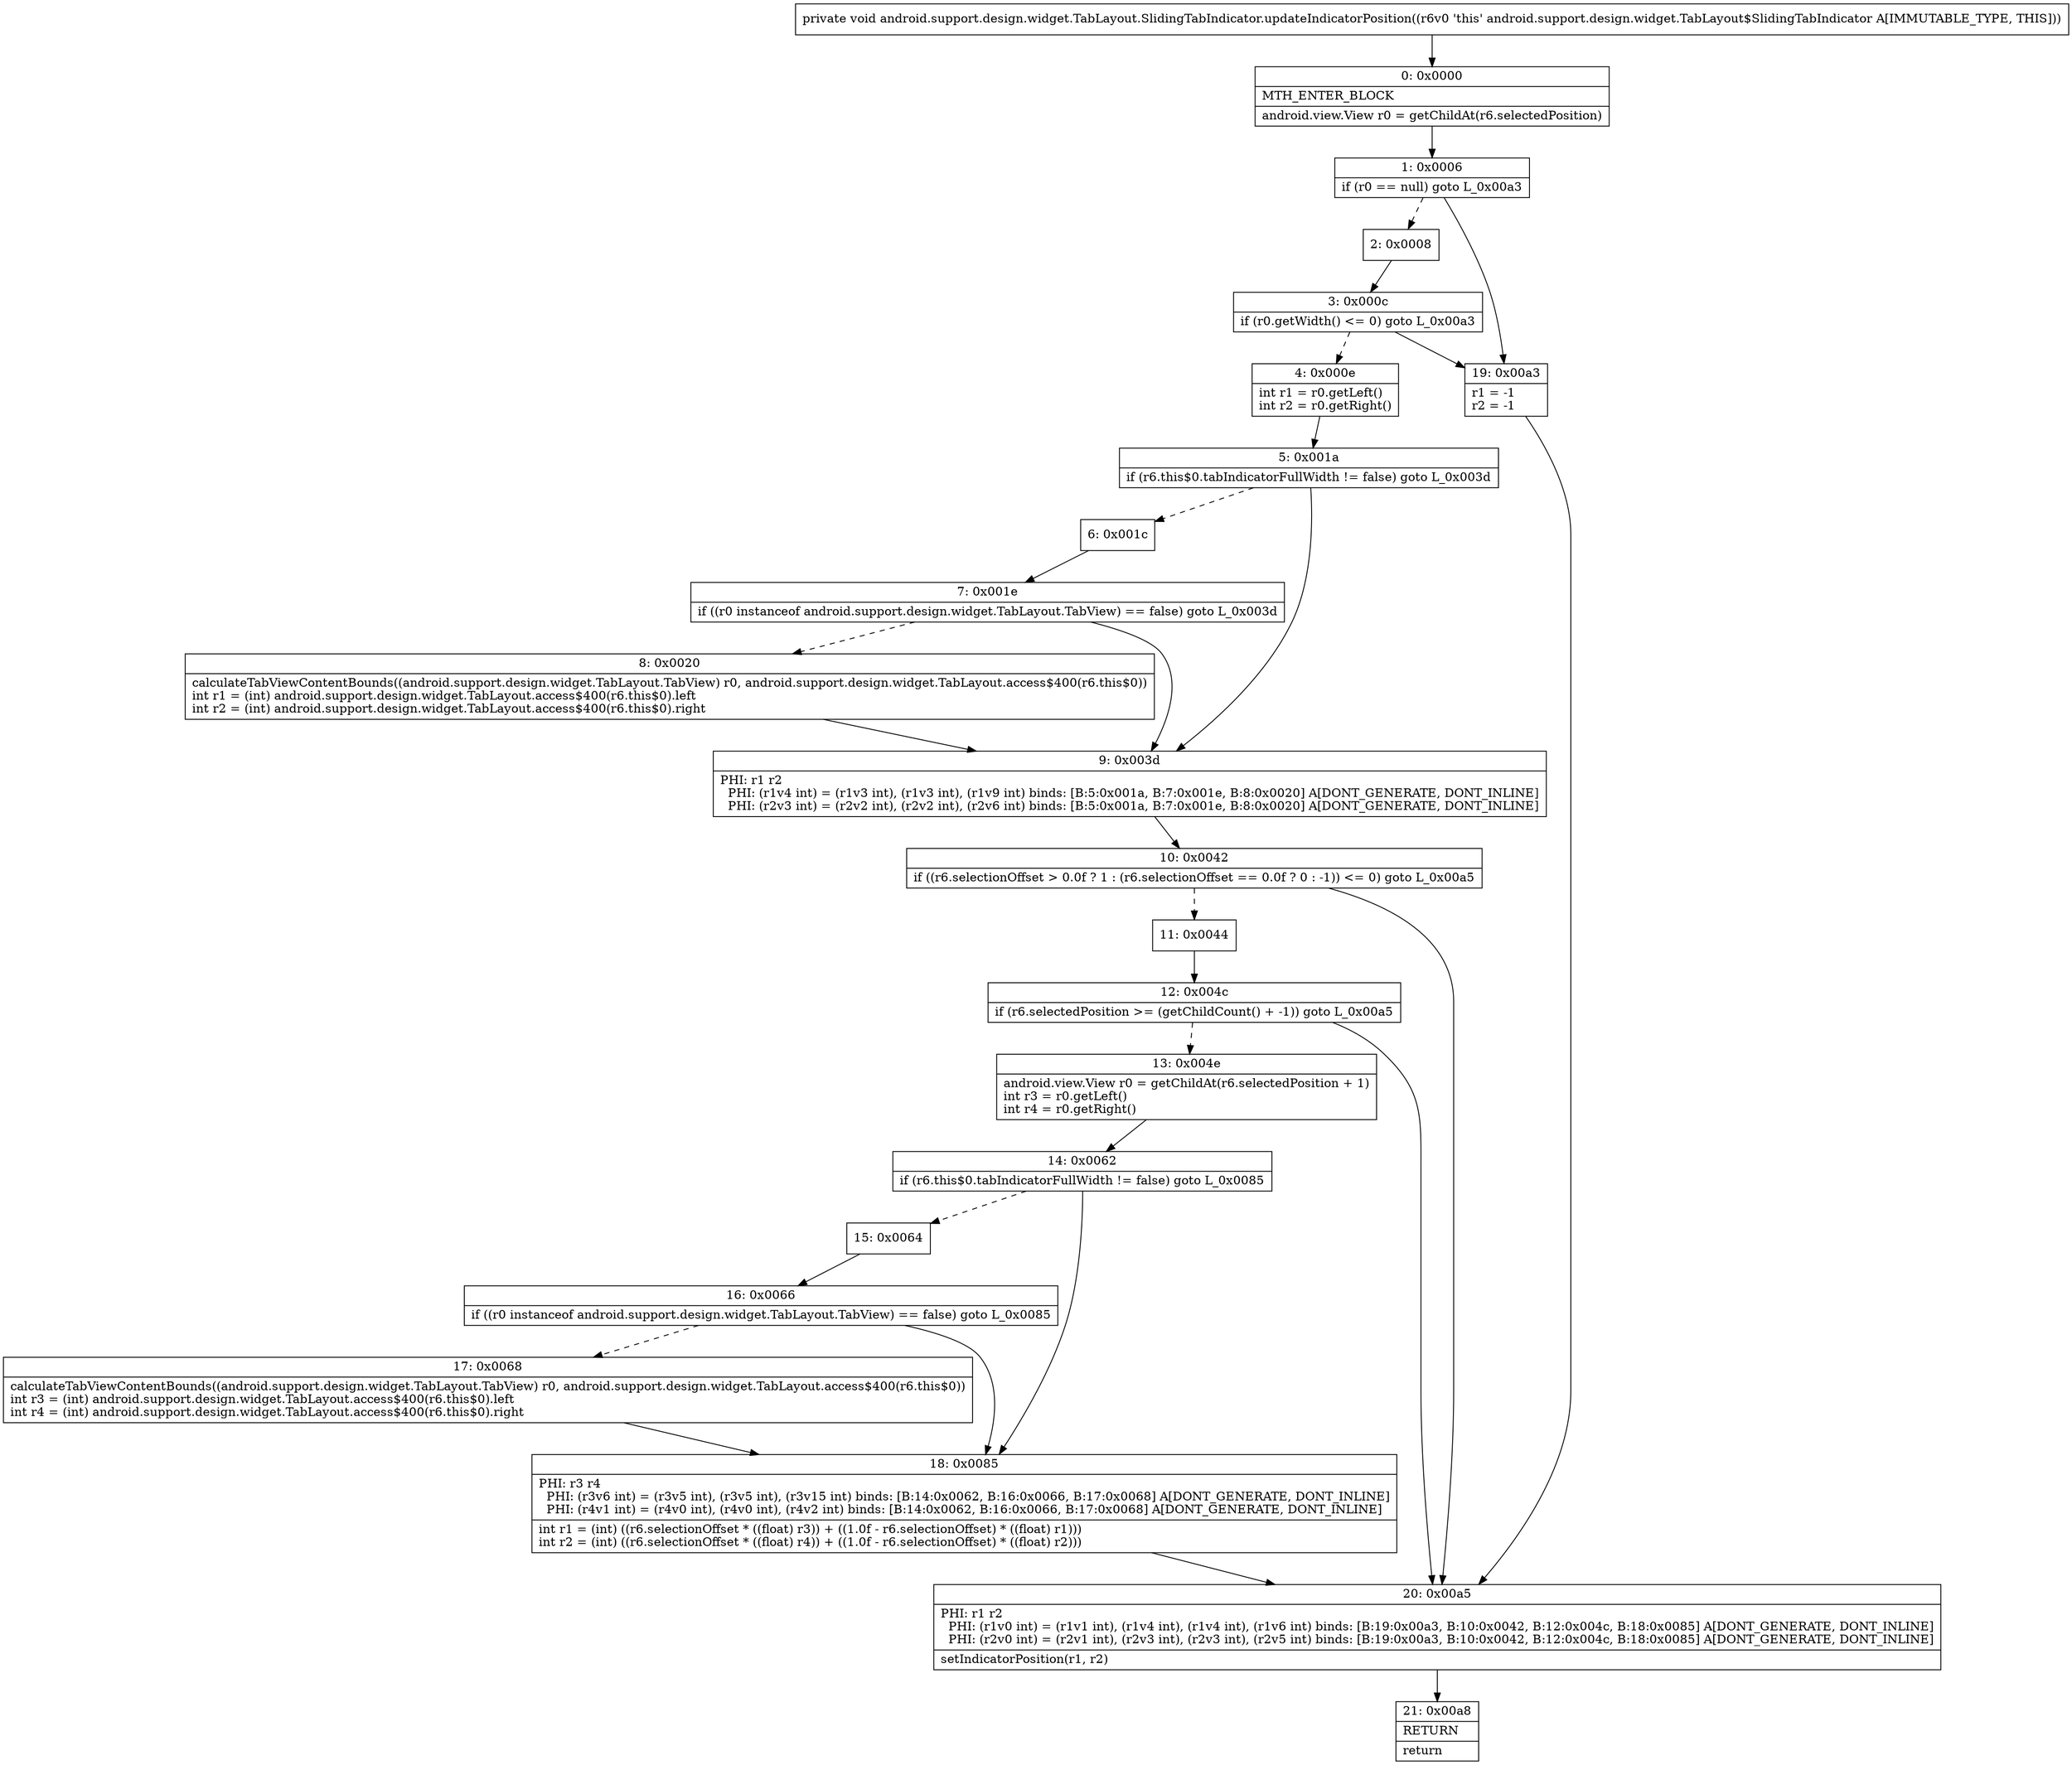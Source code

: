 digraph "CFG forandroid.support.design.widget.TabLayout.SlidingTabIndicator.updateIndicatorPosition()V" {
Node_0 [shape=record,label="{0\:\ 0x0000|MTH_ENTER_BLOCK\l|android.view.View r0 = getChildAt(r6.selectedPosition)\l}"];
Node_1 [shape=record,label="{1\:\ 0x0006|if (r0 == null) goto L_0x00a3\l}"];
Node_2 [shape=record,label="{2\:\ 0x0008}"];
Node_3 [shape=record,label="{3\:\ 0x000c|if (r0.getWidth() \<= 0) goto L_0x00a3\l}"];
Node_4 [shape=record,label="{4\:\ 0x000e|int r1 = r0.getLeft()\lint r2 = r0.getRight()\l}"];
Node_5 [shape=record,label="{5\:\ 0x001a|if (r6.this$0.tabIndicatorFullWidth != false) goto L_0x003d\l}"];
Node_6 [shape=record,label="{6\:\ 0x001c}"];
Node_7 [shape=record,label="{7\:\ 0x001e|if ((r0 instanceof android.support.design.widget.TabLayout.TabView) == false) goto L_0x003d\l}"];
Node_8 [shape=record,label="{8\:\ 0x0020|calculateTabViewContentBounds((android.support.design.widget.TabLayout.TabView) r0, android.support.design.widget.TabLayout.access$400(r6.this$0))\lint r1 = (int) android.support.design.widget.TabLayout.access$400(r6.this$0).left\lint r2 = (int) android.support.design.widget.TabLayout.access$400(r6.this$0).right\l}"];
Node_9 [shape=record,label="{9\:\ 0x003d|PHI: r1 r2 \l  PHI: (r1v4 int) = (r1v3 int), (r1v3 int), (r1v9 int) binds: [B:5:0x001a, B:7:0x001e, B:8:0x0020] A[DONT_GENERATE, DONT_INLINE]\l  PHI: (r2v3 int) = (r2v2 int), (r2v2 int), (r2v6 int) binds: [B:5:0x001a, B:7:0x001e, B:8:0x0020] A[DONT_GENERATE, DONT_INLINE]\l}"];
Node_10 [shape=record,label="{10\:\ 0x0042|if ((r6.selectionOffset \> 0.0f ? 1 : (r6.selectionOffset == 0.0f ? 0 : \-1)) \<= 0) goto L_0x00a5\l}"];
Node_11 [shape=record,label="{11\:\ 0x0044}"];
Node_12 [shape=record,label="{12\:\ 0x004c|if (r6.selectedPosition \>= (getChildCount() + \-1)) goto L_0x00a5\l}"];
Node_13 [shape=record,label="{13\:\ 0x004e|android.view.View r0 = getChildAt(r6.selectedPosition + 1)\lint r3 = r0.getLeft()\lint r4 = r0.getRight()\l}"];
Node_14 [shape=record,label="{14\:\ 0x0062|if (r6.this$0.tabIndicatorFullWidth != false) goto L_0x0085\l}"];
Node_15 [shape=record,label="{15\:\ 0x0064}"];
Node_16 [shape=record,label="{16\:\ 0x0066|if ((r0 instanceof android.support.design.widget.TabLayout.TabView) == false) goto L_0x0085\l}"];
Node_17 [shape=record,label="{17\:\ 0x0068|calculateTabViewContentBounds((android.support.design.widget.TabLayout.TabView) r0, android.support.design.widget.TabLayout.access$400(r6.this$0))\lint r3 = (int) android.support.design.widget.TabLayout.access$400(r6.this$0).left\lint r4 = (int) android.support.design.widget.TabLayout.access$400(r6.this$0).right\l}"];
Node_18 [shape=record,label="{18\:\ 0x0085|PHI: r3 r4 \l  PHI: (r3v6 int) = (r3v5 int), (r3v5 int), (r3v15 int) binds: [B:14:0x0062, B:16:0x0066, B:17:0x0068] A[DONT_GENERATE, DONT_INLINE]\l  PHI: (r4v1 int) = (r4v0 int), (r4v0 int), (r4v2 int) binds: [B:14:0x0062, B:16:0x0066, B:17:0x0068] A[DONT_GENERATE, DONT_INLINE]\l|int r1 = (int) ((r6.selectionOffset * ((float) r3)) + ((1.0f \- r6.selectionOffset) * ((float) r1)))\lint r2 = (int) ((r6.selectionOffset * ((float) r4)) + ((1.0f \- r6.selectionOffset) * ((float) r2)))\l}"];
Node_19 [shape=record,label="{19\:\ 0x00a3|r1 = \-1\lr2 = \-1\l}"];
Node_20 [shape=record,label="{20\:\ 0x00a5|PHI: r1 r2 \l  PHI: (r1v0 int) = (r1v1 int), (r1v4 int), (r1v4 int), (r1v6 int) binds: [B:19:0x00a3, B:10:0x0042, B:12:0x004c, B:18:0x0085] A[DONT_GENERATE, DONT_INLINE]\l  PHI: (r2v0 int) = (r2v1 int), (r2v3 int), (r2v3 int), (r2v5 int) binds: [B:19:0x00a3, B:10:0x0042, B:12:0x004c, B:18:0x0085] A[DONT_GENERATE, DONT_INLINE]\l|setIndicatorPosition(r1, r2)\l}"];
Node_21 [shape=record,label="{21\:\ 0x00a8|RETURN\l|return\l}"];
MethodNode[shape=record,label="{private void android.support.design.widget.TabLayout.SlidingTabIndicator.updateIndicatorPosition((r6v0 'this' android.support.design.widget.TabLayout$SlidingTabIndicator A[IMMUTABLE_TYPE, THIS])) }"];
MethodNode -> Node_0;
Node_0 -> Node_1;
Node_1 -> Node_2[style=dashed];
Node_1 -> Node_19;
Node_2 -> Node_3;
Node_3 -> Node_4[style=dashed];
Node_3 -> Node_19;
Node_4 -> Node_5;
Node_5 -> Node_6[style=dashed];
Node_5 -> Node_9;
Node_6 -> Node_7;
Node_7 -> Node_8[style=dashed];
Node_7 -> Node_9;
Node_8 -> Node_9;
Node_9 -> Node_10;
Node_10 -> Node_11[style=dashed];
Node_10 -> Node_20;
Node_11 -> Node_12;
Node_12 -> Node_13[style=dashed];
Node_12 -> Node_20;
Node_13 -> Node_14;
Node_14 -> Node_15[style=dashed];
Node_14 -> Node_18;
Node_15 -> Node_16;
Node_16 -> Node_17[style=dashed];
Node_16 -> Node_18;
Node_17 -> Node_18;
Node_18 -> Node_20;
Node_19 -> Node_20;
Node_20 -> Node_21;
}

